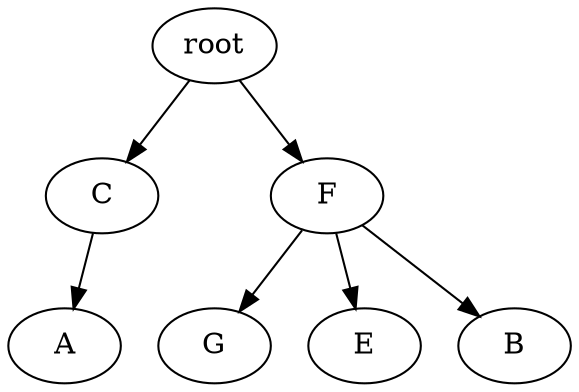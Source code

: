 strict digraph G {
	graph [name=G];
	0	[label=root];
	1	[label=C];
	0 -> 1;
	2	[label=F];
	0 -> 2;
	3	[label=A];
	1 -> 3;
	4	[label=G];
	2 -> 4;
	5	[label=E];
	2 -> 5;
	6	[label=B];
	2 -> 6;
}
